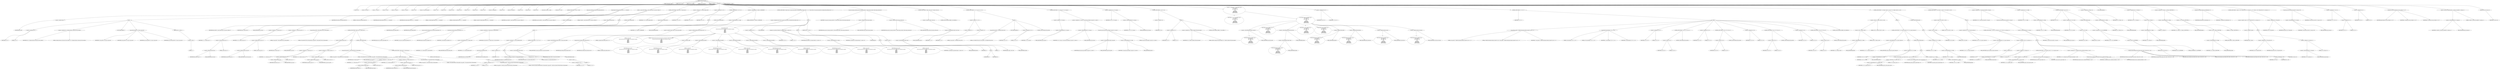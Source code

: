 digraph hostapd_notif_assoc {  
"1000124" [label = "(METHOD,hostapd_notif_assoc)" ]
"1000125" [label = "(PARAM,hostapd_data *hapd)" ]
"1000126" [label = "(PARAM,const u8 *addr)" ]
"1000127" [label = "(PARAM,const u8 *req_ies)" ]
"1000128" [label = "(PARAM,size_t req_ies_len)" ]
"1000129" [label = "(PARAM,int reassoc)" ]
"1000130" [label = "(BLOCK,,)" ]
"1000131" [label = "(LOCAL,v5: int)" ]
"1000132" [label = "(LOCAL,v6: const char *)" ]
"1000133" [label = "(LOCAL,v11: const u8 *)" ]
"1000134" [label = "(LOCAL,v12: size_t)" ]
"1000135" [label = "(LOCAL,v13: sta_info *)" ]
"1000136" [label = "(LOCAL,v14: sta_info *)" ]
"1000137" [label = "(LOCAL,v15: int)" ]
"1000138" [label = "(LOCAL,v16: wpa_state_machine *)" ]
"1000139" [label = "(LOCAL,v17: int)" ]
"1000140" [label = "(LOCAL,v18: int)" ]
"1000141" [label = "(LOCAL,v19: u32)" ]
"1000142" [label = "(LOCAL,v20: int)" ]
"1000143" [label = "(LOCAL,v21: u8 *)" ]
"1000144" [label = "(LOCAL,v22: int)" ]
"1000145" [label = "(LOCAL,v23: u32)" ]
"1000146" [label = "(LOCAL,v24: unsigned int)" ]
"1000147" [label = "(LOCAL,v25: int)" ]
"1000148" [label = "(LOCAL,v26: wpa_event)" ]
"1000149" [label = "(LOCAL,v27: int)" ]
"1000150" [label = "(LOCAL,v28: int)" ]
"1000151" [label = "(LOCAL,v29: int)" ]
"1000152" [label = "(LOCAL,elems: ieee802_11_elems)" ]
"1000153" [label = "(LOCAL,buf: u8 [ 1064 ])" ]
"1000154" [label = "(CONTROL_STRUCTURE,if ( !addr ),if ( !addr ))" ]
"1000155" [label = "(<operator>.logicalNot,!addr)" ]
"1000156" [label = "(IDENTIFIER,addr,!addr)" ]
"1000157" [label = "(BLOCK,,)" ]
"1000158" [label = "(<operator>.assignment,v5 = 2)" ]
"1000159" [label = "(IDENTIFIER,v5,v5 = 2)" ]
"1000160" [label = "(LITERAL,2,v5 = 2)" ]
"1000161" [label = "(<operator>.assignment,v6 = \"hostapd_notif_assoc: Skip event with no address\")" ]
"1000162" [label = "(IDENTIFIER,v6,v6 = \"hostapd_notif_assoc: Skip event with no address\")" ]
"1000163" [label = "(LITERAL,\"hostapd_notif_assoc: Skip event with no address\",v6 = \"hostapd_notif_assoc: Skip event with no address\")" ]
"1000164" [label = "(JUMP_TARGET,LABEL_27)" ]
"1000165" [label = "(wpa_printf,wpa_printf(v5, v6, req_ies, req_ies_len))" ]
"1000166" [label = "(IDENTIFIER,v5,wpa_printf(v5, v6, req_ies, req_ies_len))" ]
"1000167" [label = "(IDENTIFIER,v6,wpa_printf(v5, v6, req_ies, req_ies_len))" ]
"1000168" [label = "(IDENTIFIER,req_ies,wpa_printf(v5, v6, req_ies, req_ies_len))" ]
"1000169" [label = "(IDENTIFIER,req_ies_len,wpa_printf(v5, v6, req_ies, req_ies_len))" ]
"1000170" [label = "(RETURN,return -1;,return -1;)" ]
"1000171" [label = "(<operator>.minus,-1)" ]
"1000172" [label = "(LITERAL,1,-1)" ]
"1000173" [label = "(random_add_randomness,random_add_randomness(addr, 6u))" ]
"1000174" [label = "(IDENTIFIER,addr,random_add_randomness(addr, 6u))" ]
"1000175" [label = "(LITERAL,6u,random_add_randomness(addr, 6u))" ]
"1000176" [label = "(hostapd_logger,hostapd_logger(hapd, addr, 1u, 2, \"associated\"))" ]
"1000177" [label = "(IDENTIFIER,hapd,hostapd_logger(hapd, addr, 1u, 2, \"associated\"))" ]
"1000178" [label = "(IDENTIFIER,addr,hostapd_logger(hapd, addr, 1u, 2, \"associated\"))" ]
"1000179" [label = "(LITERAL,1u,hostapd_logger(hapd, addr, 1u, 2, \"associated\"))" ]
"1000180" [label = "(LITERAL,2,hostapd_logger(hapd, addr, 1u, 2, \"associated\"))" ]
"1000181" [label = "(LITERAL,\"associated\",hostapd_logger(hapd, addr, 1u, 2, \"associated\"))" ]
"1000182" [label = "(ieee802_11_parse_elems,ieee802_11_parse_elems(req_ies, req_ies_len, &elems, 0))" ]
"1000183" [label = "(IDENTIFIER,req_ies,ieee802_11_parse_elems(req_ies, req_ies_len, &elems, 0))" ]
"1000184" [label = "(IDENTIFIER,req_ies_len,ieee802_11_parse_elems(req_ies, req_ies_len, &elems, 0))" ]
"1000185" [label = "(<operator>.addressOf,&elems)" ]
"1000186" [label = "(IDENTIFIER,elems,ieee802_11_parse_elems(req_ies, req_ies_len, &elems, 0))" ]
"1000187" [label = "(LITERAL,0,ieee802_11_parse_elems(req_ies, req_ies_len, &elems, 0))" ]
"1000188" [label = "(CONTROL_STRUCTURE,if ( elems.wps_ie ),if ( elems.wps_ie ))" ]
"1000189" [label = "(<operator>.fieldAccess,elems.wps_ie)" ]
"1000190" [label = "(IDENTIFIER,elems,if ( elems.wps_ie ))" ]
"1000191" [label = "(FIELD_IDENTIFIER,wps_ie,wps_ie)" ]
"1000192" [label = "(BLOCK,,)" ]
"1000193" [label = "(<operator>.assignment,v11 = elems.wps_ie - 2)" ]
"1000194" [label = "(IDENTIFIER,v11,v11 = elems.wps_ie - 2)" ]
"1000195" [label = "(<operator>.subtraction,elems.wps_ie - 2)" ]
"1000196" [label = "(<operator>.fieldAccess,elems.wps_ie)" ]
"1000197" [label = "(IDENTIFIER,elems,elems.wps_ie - 2)" ]
"1000198" [label = "(FIELD_IDENTIFIER,wps_ie,wps_ie)" ]
"1000199" [label = "(LITERAL,2,elems.wps_ie - 2)" ]
"1000200" [label = "(<operator>.assignment,v12 = elems.wps_ie_len + 2)" ]
"1000201" [label = "(IDENTIFIER,v12,v12 = elems.wps_ie_len + 2)" ]
"1000202" [label = "(<operator>.addition,elems.wps_ie_len + 2)" ]
"1000203" [label = "(<operator>.fieldAccess,elems.wps_ie_len)" ]
"1000204" [label = "(IDENTIFIER,elems,elems.wps_ie_len + 2)" ]
"1000205" [label = "(FIELD_IDENTIFIER,wps_ie_len,wps_ie_len)" ]
"1000206" [label = "(LITERAL,2,elems.wps_ie_len + 2)" ]
"1000207" [label = "(wpa_printf,wpa_printf(2, \"STA included WPS IE in (Re)AssocReq\"))" ]
"1000208" [label = "(LITERAL,2,wpa_printf(2, \"STA included WPS IE in (Re)AssocReq\"))" ]
"1000209" [label = "(LITERAL,\"STA included WPS IE in (Re)AssocReq\",wpa_printf(2, \"STA included WPS IE in (Re)AssocReq\"))" ]
"1000210" [label = "(CONTROL_STRUCTURE,else,else)" ]
"1000211" [label = "(CONTROL_STRUCTURE,if ( elems.rsn_ie ),if ( elems.rsn_ie ))" ]
"1000212" [label = "(<operator>.fieldAccess,elems.rsn_ie)" ]
"1000213" [label = "(IDENTIFIER,elems,if ( elems.rsn_ie ))" ]
"1000214" [label = "(FIELD_IDENTIFIER,rsn_ie,rsn_ie)" ]
"1000215" [label = "(BLOCK,,)" ]
"1000216" [label = "(<operator>.assignment,v11 = elems.rsn_ie - 2)" ]
"1000217" [label = "(IDENTIFIER,v11,v11 = elems.rsn_ie - 2)" ]
"1000218" [label = "(<operator>.subtraction,elems.rsn_ie - 2)" ]
"1000219" [label = "(<operator>.fieldAccess,elems.rsn_ie)" ]
"1000220" [label = "(IDENTIFIER,elems,elems.rsn_ie - 2)" ]
"1000221" [label = "(FIELD_IDENTIFIER,rsn_ie,rsn_ie)" ]
"1000222" [label = "(LITERAL,2,elems.rsn_ie - 2)" ]
"1000223" [label = "(<operator>.assignment,v12 = elems.rsn_ie_len + 2)" ]
"1000224" [label = "(IDENTIFIER,v12,v12 = elems.rsn_ie_len + 2)" ]
"1000225" [label = "(<operator>.addition,elems.rsn_ie_len + 2)" ]
"1000226" [label = "(<operator>.fieldAccess,elems.rsn_ie_len)" ]
"1000227" [label = "(IDENTIFIER,elems,elems.rsn_ie_len + 2)" ]
"1000228" [label = "(FIELD_IDENTIFIER,rsn_ie_len,rsn_ie_len)" ]
"1000229" [label = "(LITERAL,2,elems.rsn_ie_len + 2)" ]
"1000230" [label = "(wpa_printf,wpa_printf(2, \"STA included RSN IE in (Re)AssocReq\"))" ]
"1000231" [label = "(LITERAL,2,wpa_printf(2, \"STA included RSN IE in (Re)AssocReq\"))" ]
"1000232" [label = "(LITERAL,\"STA included RSN IE in (Re)AssocReq\",wpa_printf(2, \"STA included RSN IE in (Re)AssocReq\"))" ]
"1000233" [label = "(CONTROL_STRUCTURE,else,else)" ]
"1000234" [label = "(CONTROL_STRUCTURE,if ( elems.wpa_ie ),if ( elems.wpa_ie ))" ]
"1000235" [label = "(<operator>.fieldAccess,elems.wpa_ie)" ]
"1000236" [label = "(IDENTIFIER,elems,if ( elems.wpa_ie ))" ]
"1000237" [label = "(FIELD_IDENTIFIER,wpa_ie,wpa_ie)" ]
"1000238" [label = "(BLOCK,,)" ]
"1000239" [label = "(<operator>.assignment,v11 = elems.wpa_ie - 2)" ]
"1000240" [label = "(IDENTIFIER,v11,v11 = elems.wpa_ie - 2)" ]
"1000241" [label = "(<operator>.subtraction,elems.wpa_ie - 2)" ]
"1000242" [label = "(<operator>.fieldAccess,elems.wpa_ie)" ]
"1000243" [label = "(IDENTIFIER,elems,elems.wpa_ie - 2)" ]
"1000244" [label = "(FIELD_IDENTIFIER,wpa_ie,wpa_ie)" ]
"1000245" [label = "(LITERAL,2,elems.wpa_ie - 2)" ]
"1000246" [label = "(<operator>.assignment,v12 = elems.wpa_ie_len + 2)" ]
"1000247" [label = "(IDENTIFIER,v12,v12 = elems.wpa_ie_len + 2)" ]
"1000248" [label = "(<operator>.addition,elems.wpa_ie_len + 2)" ]
"1000249" [label = "(<operator>.fieldAccess,elems.wpa_ie_len)" ]
"1000250" [label = "(IDENTIFIER,elems,elems.wpa_ie_len + 2)" ]
"1000251" [label = "(FIELD_IDENTIFIER,wpa_ie_len,wpa_ie_len)" ]
"1000252" [label = "(LITERAL,2,elems.wpa_ie_len + 2)" ]
"1000253" [label = "(wpa_printf,wpa_printf(2, \"STA included WPA IE in (Re)AssocReq\"))" ]
"1000254" [label = "(LITERAL,2,wpa_printf(2, \"STA included WPA IE in (Re)AssocReq\"))" ]
"1000255" [label = "(LITERAL,\"STA included WPA IE in (Re)AssocReq\",wpa_printf(2, \"STA included WPA IE in (Re)AssocReq\"))" ]
"1000256" [label = "(CONTROL_STRUCTURE,else,else)" ]
"1000257" [label = "(BLOCK,,)" ]
"1000258" [label = "(<operator>.assignment,v12 = 0)" ]
"1000259" [label = "(IDENTIFIER,v12,v12 = 0)" ]
"1000260" [label = "(LITERAL,0,v12 = 0)" ]
"1000261" [label = "(wpa_printf,wpa_printf(2, \"STA did not include WPS/RSN/WPA IE in (Re)AssocReq\"))" ]
"1000262" [label = "(LITERAL,2,wpa_printf(2, \"STA did not include WPS/RSN/WPA IE in (Re)AssocReq\"))" ]
"1000263" [label = "(LITERAL,\"STA did not include WPS/RSN/WPA IE in (Re)AssocReq\",wpa_printf(2, \"STA did not include WPS/RSN/WPA IE in (Re)AssocReq\"))" ]
"1000264" [label = "(<operator>.assignment,v11 = 0)" ]
"1000265" [label = "(IDENTIFIER,v11,v11 = 0)" ]
"1000266" [label = "(LITERAL,0,v11 = 0)" ]
"1000267" [label = "(<operator>.assignment,v13 = ap_get_sta(hapd, addr))" ]
"1000268" [label = "(IDENTIFIER,v13,v13 = ap_get_sta(hapd, addr))" ]
"1000269" [label = "(ap_get_sta,ap_get_sta(hapd, addr))" ]
"1000270" [label = "(IDENTIFIER,hapd,ap_get_sta(hapd, addr))" ]
"1000271" [label = "(IDENTIFIER,addr,ap_get_sta(hapd, addr))" ]
"1000272" [label = "(<operator>.assignment,v14 = v13)" ]
"1000273" [label = "(IDENTIFIER,v14,v14 = v13)" ]
"1000274" [label = "(IDENTIFIER,v13,v14 = v13)" ]
"1000275" [label = "(CONTROL_STRUCTURE,if ( v13 ),if ( v13 ))" ]
"1000276" [label = "(IDENTIFIER,v13,if ( v13 ))" ]
"1000277" [label = "(BLOCK,,)" ]
"1000278" [label = "(ap_sta_no_session_timeout,ap_sta_no_session_timeout(hapd, v13))" ]
"1000279" [label = "(IDENTIFIER,hapd,ap_sta_no_session_timeout(hapd, v13))" ]
"1000280" [label = "(IDENTIFIER,v13,ap_sta_no_session_timeout(hapd, v13))" ]
"1000281" [label = "(accounting_sta_stop,accounting_sta_stop(hapd, v14))" ]
"1000282" [label = "(IDENTIFIER,hapd,accounting_sta_stop(hapd, v14))" ]
"1000283" [label = "(IDENTIFIER,v14,accounting_sta_stop(hapd, v14))" ]
"1000284" [label = "(<operator>.assignment,v14->timeout_next = STA_NULLFUNC)" ]
"1000285" [label = "(<operator>.indirectFieldAccess,v14->timeout_next)" ]
"1000286" [label = "(IDENTIFIER,v14,v14->timeout_next = STA_NULLFUNC)" ]
"1000287" [label = "(FIELD_IDENTIFIER,timeout_next,timeout_next)" ]
"1000288" [label = "(IDENTIFIER,STA_NULLFUNC,v14->timeout_next = STA_NULLFUNC)" ]
"1000289" [label = "(CONTROL_STRUCTURE,else,else)" ]
"1000290" [label = "(BLOCK,,)" ]
"1000291" [label = "(<operator>.assignment,v14 = ap_sta_add(hapd, addr))" ]
"1000292" [label = "(IDENTIFIER,v14,v14 = ap_sta_add(hapd, addr))" ]
"1000293" [label = "(ap_sta_add,ap_sta_add(hapd, addr))" ]
"1000294" [label = "(IDENTIFIER,hapd,ap_sta_add(hapd, addr))" ]
"1000295" [label = "(IDENTIFIER,addr,ap_sta_add(hapd, addr))" ]
"1000296" [label = "(CONTROL_STRUCTURE,if ( !v14 ),if ( !v14 ))" ]
"1000297" [label = "(<operator>.logicalNot,!v14)" ]
"1000298" [label = "(IDENTIFIER,v14,!v14)" ]
"1000299" [label = "(BLOCK,,)" ]
"1000300" [label = "(hostapd_drv_sta_disassoc,hostapd_drv_sta_disassoc(hapd, addr, 5))" ]
"1000301" [label = "(IDENTIFIER,hapd,hostapd_drv_sta_disassoc(hapd, addr, 5))" ]
"1000302" [label = "(IDENTIFIER,addr,hostapd_drv_sta_disassoc(hapd, addr, 5))" ]
"1000303" [label = "(LITERAL,5,hostapd_drv_sta_disassoc(hapd, addr, 5))" ]
"1000304" [label = "(RETURN,return -1;,return -1;)" ]
"1000305" [label = "(<operator>.minus,-1)" ]
"1000306" [label = "(LITERAL,1,-1)" ]
"1000307" [label = "(<operators>.assignmentAnd,v14->flags &= 0xFFFECFFF)" ]
"1000308" [label = "(<operator>.indirectFieldAccess,v14->flags)" ]
"1000309" [label = "(IDENTIFIER,v14,v14->flags &= 0xFFFECFFF)" ]
"1000310" [label = "(FIELD_IDENTIFIER,flags,flags)" ]
"1000311" [label = "(LITERAL,0xFFFECFFF,v14->flags &= 0xFFFECFFF)" ]
"1000312" [label = "(CONTROL_STRUCTURE,if ( !hapd->iface->drv_max_acl_mac_addrs && hostapd_check_acl(hapd, addr, 0) != 1 ),if ( !hapd->iface->drv_max_acl_mac_addrs && hostapd_check_acl(hapd, addr, 0) != 1 ))" ]
"1000313" [label = "(<operator>.logicalAnd,!hapd->iface->drv_max_acl_mac_addrs && hostapd_check_acl(hapd, addr, 0) != 1)" ]
"1000314" [label = "(<operator>.logicalNot,!hapd->iface->drv_max_acl_mac_addrs)" ]
"1000315" [label = "(<operator>.indirectFieldAccess,hapd->iface->drv_max_acl_mac_addrs)" ]
"1000316" [label = "(<operator>.indirectFieldAccess,hapd->iface)" ]
"1000317" [label = "(IDENTIFIER,hapd,!hapd->iface->drv_max_acl_mac_addrs)" ]
"1000318" [label = "(FIELD_IDENTIFIER,iface,iface)" ]
"1000319" [label = "(FIELD_IDENTIFIER,drv_max_acl_mac_addrs,drv_max_acl_mac_addrs)" ]
"1000320" [label = "(<operator>.notEquals,hostapd_check_acl(hapd, addr, 0) != 1)" ]
"1000321" [label = "(hostapd_check_acl,hostapd_check_acl(hapd, addr, 0))" ]
"1000322" [label = "(IDENTIFIER,hapd,hostapd_check_acl(hapd, addr, 0))" ]
"1000323" [label = "(IDENTIFIER,addr,hostapd_check_acl(hapd, addr, 0))" ]
"1000324" [label = "(LITERAL,0,hostapd_check_acl(hapd, addr, 0))" ]
"1000325" [label = "(LITERAL,1,hostapd_check_acl(hapd, addr, 0) != 1)" ]
"1000326" [label = "(BLOCK,,)" ]
"1000327" [label = "(wpa_printf,wpa_printf(\n      3,\n      \"STA %02x:%02x:%02x:%02x:%02x:%02x not allowed to connect\",\n      *addr,\n      addr[1],\n      addr[2],\n      addr[3],\n      addr[4],\n      addr[5]))" ]
"1000328" [label = "(LITERAL,3,wpa_printf(\n      3,\n      \"STA %02x:%02x:%02x:%02x:%02x:%02x not allowed to connect\",\n      *addr,\n      addr[1],\n      addr[2],\n      addr[3],\n      addr[4],\n      addr[5]))" ]
"1000329" [label = "(LITERAL,\"STA %02x:%02x:%02x:%02x:%02x:%02x not allowed to connect\",wpa_printf(\n      3,\n      \"STA %02x:%02x:%02x:%02x:%02x:%02x not allowed to connect\",\n      *addr,\n      addr[1],\n      addr[2],\n      addr[3],\n      addr[4],\n      addr[5]))" ]
"1000330" [label = "(<operator>.indirection,*addr)" ]
"1000331" [label = "(IDENTIFIER,addr,wpa_printf(\n      3,\n      \"STA %02x:%02x:%02x:%02x:%02x:%02x not allowed to connect\",\n      *addr,\n      addr[1],\n      addr[2],\n      addr[3],\n      addr[4],\n      addr[5]))" ]
"1000332" [label = "(<operator>.indirectIndexAccess,addr[1])" ]
"1000333" [label = "(IDENTIFIER,addr,wpa_printf(\n      3,\n      \"STA %02x:%02x:%02x:%02x:%02x:%02x not allowed to connect\",\n      *addr,\n      addr[1],\n      addr[2],\n      addr[3],\n      addr[4],\n      addr[5]))" ]
"1000334" [label = "(LITERAL,1,wpa_printf(\n      3,\n      \"STA %02x:%02x:%02x:%02x:%02x:%02x not allowed to connect\",\n      *addr,\n      addr[1],\n      addr[2],\n      addr[3],\n      addr[4],\n      addr[5]))" ]
"1000335" [label = "(<operator>.indirectIndexAccess,addr[2])" ]
"1000336" [label = "(IDENTIFIER,addr,wpa_printf(\n      3,\n      \"STA %02x:%02x:%02x:%02x:%02x:%02x not allowed to connect\",\n      *addr,\n      addr[1],\n      addr[2],\n      addr[3],\n      addr[4],\n      addr[5]))" ]
"1000337" [label = "(LITERAL,2,wpa_printf(\n      3,\n      \"STA %02x:%02x:%02x:%02x:%02x:%02x not allowed to connect\",\n      *addr,\n      addr[1],\n      addr[2],\n      addr[3],\n      addr[4],\n      addr[5]))" ]
"1000338" [label = "(<operator>.indirectIndexAccess,addr[3])" ]
"1000339" [label = "(IDENTIFIER,addr,wpa_printf(\n      3,\n      \"STA %02x:%02x:%02x:%02x:%02x:%02x not allowed to connect\",\n      *addr,\n      addr[1],\n      addr[2],\n      addr[3],\n      addr[4],\n      addr[5]))" ]
"1000340" [label = "(LITERAL,3,wpa_printf(\n      3,\n      \"STA %02x:%02x:%02x:%02x:%02x:%02x not allowed to connect\",\n      *addr,\n      addr[1],\n      addr[2],\n      addr[3],\n      addr[4],\n      addr[5]))" ]
"1000341" [label = "(<operator>.indirectIndexAccess,addr[4])" ]
"1000342" [label = "(IDENTIFIER,addr,wpa_printf(\n      3,\n      \"STA %02x:%02x:%02x:%02x:%02x:%02x not allowed to connect\",\n      *addr,\n      addr[1],\n      addr[2],\n      addr[3],\n      addr[4],\n      addr[5]))" ]
"1000343" [label = "(LITERAL,4,wpa_printf(\n      3,\n      \"STA %02x:%02x:%02x:%02x:%02x:%02x not allowed to connect\",\n      *addr,\n      addr[1],\n      addr[2],\n      addr[3],\n      addr[4],\n      addr[5]))" ]
"1000344" [label = "(<operator>.indirectIndexAccess,addr[5])" ]
"1000345" [label = "(IDENTIFIER,addr,wpa_printf(\n      3,\n      \"STA %02x:%02x:%02x:%02x:%02x:%02x not allowed to connect\",\n      *addr,\n      addr[1],\n      addr[2],\n      addr[3],\n      addr[4],\n      addr[5]))" ]
"1000346" [label = "(LITERAL,5,wpa_printf(\n      3,\n      \"STA %02x:%02x:%02x:%02x:%02x:%02x not allowed to connect\",\n      *addr,\n      addr[1],\n      addr[2],\n      addr[3],\n      addr[4],\n      addr[5]))" ]
"1000347" [label = "(<operator>.assignment,v15 = 1)" ]
"1000348" [label = "(IDENTIFIER,v15,v15 = 1)" ]
"1000349" [label = "(LITERAL,1,v15 = 1)" ]
"1000350" [label = "(JUMP_TARGET,fail)" ]
"1000351" [label = "(hostapd_drv_sta_disassoc,hostapd_drv_sta_disassoc(hapd, v14->addr, v15))" ]
"1000352" [label = "(IDENTIFIER,hapd,hostapd_drv_sta_disassoc(hapd, v14->addr, v15))" ]
"1000353" [label = "(<operator>.indirectFieldAccess,v14->addr)" ]
"1000354" [label = "(IDENTIFIER,v14,hostapd_drv_sta_disassoc(hapd, v14->addr, v15))" ]
"1000355" [label = "(FIELD_IDENTIFIER,addr,addr)" ]
"1000356" [label = "(IDENTIFIER,v15,hostapd_drv_sta_disassoc(hapd, v14->addr, v15))" ]
"1000357" [label = "(BLOCK,,)" ]
"1000358" [label = "(IDENTIFIER,hapd,)" ]
"1000359" [label = "(BLOCK,,)" ]
"1000360" [label = "(IDENTIFIER,v14,)" ]
"1000361" [label = "(BLOCK,,)" ]
"1000362" [label = "(IDENTIFIER,v28,)" ]
"1000363" [label = "(IDENTIFIER,v29,)" ]
"1000364" [label = "(RETURN,return -1;,return -1;)" ]
"1000365" [label = "(<operator>.minus,-1)" ]
"1000366" [label = "(LITERAL,1,-1)" ]
"1000367" [label = "(ap_copy_sta_supp_op_classes,ap_copy_sta_supp_op_classes(v14, elems.supp_op_classes, elems.supp_op_classes_len))" ]
"1000368" [label = "(IDENTIFIER,v14,ap_copy_sta_supp_op_classes(v14, elems.supp_op_classes, elems.supp_op_classes_len))" ]
"1000369" [label = "(<operator>.fieldAccess,elems.supp_op_classes)" ]
"1000370" [label = "(IDENTIFIER,elems,ap_copy_sta_supp_op_classes(v14, elems.supp_op_classes, elems.supp_op_classes_len))" ]
"1000371" [label = "(FIELD_IDENTIFIER,supp_op_classes,supp_op_classes)" ]
"1000372" [label = "(<operator>.fieldAccess,elems.supp_op_classes_len)" ]
"1000373" [label = "(IDENTIFIER,elems,ap_copy_sta_supp_op_classes(v14, elems.supp_op_classes, elems.supp_op_classes_len))" ]
"1000374" [label = "(FIELD_IDENTIFIER,supp_op_classes_len,supp_op_classes_len)" ]
"1000375" [label = "(CONTROL_STRUCTURE,if ( !hapd->conf->wpa ),if ( !hapd->conf->wpa ))" ]
"1000376" [label = "(<operator>.logicalNot,!hapd->conf->wpa)" ]
"1000377" [label = "(<operator>.indirectFieldAccess,hapd->conf->wpa)" ]
"1000378" [label = "(<operator>.indirectFieldAccess,hapd->conf)" ]
"1000379" [label = "(IDENTIFIER,hapd,!hapd->conf->wpa)" ]
"1000380" [label = "(FIELD_IDENTIFIER,conf,conf)" ]
"1000381" [label = "(FIELD_IDENTIFIER,wpa,wpa)" ]
"1000382" [label = "(CONTROL_STRUCTURE,goto LABEL_51;,goto LABEL_51;)" ]
"1000383" [label = "(CONTROL_STRUCTURE,if ( !v11 || !v12 ),if ( !v11 || !v12 ))" ]
"1000384" [label = "(<operator>.logicalOr,!v11 || !v12)" ]
"1000385" [label = "(<operator>.logicalNot,!v11)" ]
"1000386" [label = "(IDENTIFIER,v11,!v11)" ]
"1000387" [label = "(<operator>.logicalNot,!v12)" ]
"1000388" [label = "(IDENTIFIER,v12,!v12)" ]
"1000389" [label = "(BLOCK,,)" ]
"1000390" [label = "(wpa_printf,wpa_printf(2, \"No WPA/RSN IE from STA\"))" ]
"1000391" [label = "(LITERAL,2,wpa_printf(2, \"No WPA/RSN IE from STA\"))" ]
"1000392" [label = "(LITERAL,\"No WPA/RSN IE from STA\",wpa_printf(2, \"No WPA/RSN IE from STA\"))" ]
"1000393" [label = "(JUMP_TARGET,LABEL_33)" ]
"1000394" [label = "(<operator>.assignment,v15 = 13)" ]
"1000395" [label = "(IDENTIFIER,v15,v15 = 13)" ]
"1000396" [label = "(LITERAL,13,v15 = 13)" ]
"1000397" [label = "(CONTROL_STRUCTURE,goto fail;,goto fail;)" ]
"1000398" [label = "(CONTROL_STRUCTURE,if ( !v14->wpa_sm ),if ( !v14->wpa_sm ))" ]
"1000399" [label = "(<operator>.logicalNot,!v14->wpa_sm)" ]
"1000400" [label = "(<operator>.indirectFieldAccess,v14->wpa_sm)" ]
"1000401" [label = "(IDENTIFIER,v14,!v14->wpa_sm)" ]
"1000402" [label = "(FIELD_IDENTIFIER,wpa_sm,wpa_sm)" ]
"1000403" [label = "(<operator>.assignment,v14->wpa_sm = wpa_auth_sta_init(hapd->wpa_auth, v14->addr, 0))" ]
"1000404" [label = "(<operator>.indirectFieldAccess,v14->wpa_sm)" ]
"1000405" [label = "(IDENTIFIER,v14,v14->wpa_sm = wpa_auth_sta_init(hapd->wpa_auth, v14->addr, 0))" ]
"1000406" [label = "(FIELD_IDENTIFIER,wpa_sm,wpa_sm)" ]
"1000407" [label = "(wpa_auth_sta_init,wpa_auth_sta_init(hapd->wpa_auth, v14->addr, 0))" ]
"1000408" [label = "(<operator>.indirectFieldAccess,hapd->wpa_auth)" ]
"1000409" [label = "(IDENTIFIER,hapd,wpa_auth_sta_init(hapd->wpa_auth, v14->addr, 0))" ]
"1000410" [label = "(FIELD_IDENTIFIER,wpa_auth,wpa_auth)" ]
"1000411" [label = "(<operator>.indirectFieldAccess,v14->addr)" ]
"1000412" [label = "(IDENTIFIER,v14,wpa_auth_sta_init(hapd->wpa_auth, v14->addr, 0))" ]
"1000413" [label = "(FIELD_IDENTIFIER,addr,addr)" ]
"1000414" [label = "(LITERAL,0,wpa_auth_sta_init(hapd->wpa_auth, v14->addr, 0))" ]
"1000415" [label = "(<operator>.assignment,v16 = v14->wpa_sm)" ]
"1000416" [label = "(IDENTIFIER,v16,v16 = v14->wpa_sm)" ]
"1000417" [label = "(<operator>.indirectFieldAccess,v14->wpa_sm)" ]
"1000418" [label = "(IDENTIFIER,v14,v16 = v14->wpa_sm)" ]
"1000419" [label = "(FIELD_IDENTIFIER,wpa_sm,wpa_sm)" ]
"1000420" [label = "(CONTROL_STRUCTURE,if ( !v16 ),if ( !v16 ))" ]
"1000421" [label = "(<operator>.logicalNot,!v16)" ]
"1000422" [label = "(IDENTIFIER,v16,!v16)" ]
"1000423" [label = "(BLOCK,,)" ]
"1000424" [label = "(<operator>.assignment,v5 = 5)" ]
"1000425" [label = "(IDENTIFIER,v5,v5 = 5)" ]
"1000426" [label = "(LITERAL,5,v5 = 5)" ]
"1000427" [label = "(<operator>.assignment,v6 = \"Failed to initialize WPA state machine\")" ]
"1000428" [label = "(IDENTIFIER,v6,v6 = \"Failed to initialize WPA state machine\")" ]
"1000429" [label = "(LITERAL,\"Failed to initialize WPA state machine\",v6 = \"Failed to initialize WPA state machine\")" ]
"1000430" [label = "(CONTROL_STRUCTURE,goto LABEL_27;,goto LABEL_27;)" ]
"1000431" [label = "(<operator>.assignment,v17 = wpa_validate_wpa_ie(\n          hapd->wpa_auth,\n          v16,\n          hapd->iface->freq,\n          v11,\n          v12,\n          elems.mdie,\n          elems.mdie_len,\n          elems.owe_dh,\n          elems.owe_dh_len))" ]
"1000432" [label = "(IDENTIFIER,v17,v17 = wpa_validate_wpa_ie(\n          hapd->wpa_auth,\n          v16,\n          hapd->iface->freq,\n          v11,\n          v12,\n          elems.mdie,\n          elems.mdie_len,\n          elems.owe_dh,\n          elems.owe_dh_len))" ]
"1000433" [label = "(wpa_validate_wpa_ie,wpa_validate_wpa_ie(\n          hapd->wpa_auth,\n          v16,\n          hapd->iface->freq,\n          v11,\n          v12,\n          elems.mdie,\n          elems.mdie_len,\n          elems.owe_dh,\n          elems.owe_dh_len))" ]
"1000434" [label = "(<operator>.indirectFieldAccess,hapd->wpa_auth)" ]
"1000435" [label = "(IDENTIFIER,hapd,wpa_validate_wpa_ie(\n          hapd->wpa_auth,\n          v16,\n          hapd->iface->freq,\n          v11,\n          v12,\n          elems.mdie,\n          elems.mdie_len,\n          elems.owe_dh,\n          elems.owe_dh_len))" ]
"1000436" [label = "(FIELD_IDENTIFIER,wpa_auth,wpa_auth)" ]
"1000437" [label = "(IDENTIFIER,v16,wpa_validate_wpa_ie(\n          hapd->wpa_auth,\n          v16,\n          hapd->iface->freq,\n          v11,\n          v12,\n          elems.mdie,\n          elems.mdie_len,\n          elems.owe_dh,\n          elems.owe_dh_len))" ]
"1000438" [label = "(<operator>.indirectFieldAccess,hapd->iface->freq)" ]
"1000439" [label = "(<operator>.indirectFieldAccess,hapd->iface)" ]
"1000440" [label = "(IDENTIFIER,hapd,wpa_validate_wpa_ie(\n          hapd->wpa_auth,\n          v16,\n          hapd->iface->freq,\n          v11,\n          v12,\n          elems.mdie,\n          elems.mdie_len,\n          elems.owe_dh,\n          elems.owe_dh_len))" ]
"1000441" [label = "(FIELD_IDENTIFIER,iface,iface)" ]
"1000442" [label = "(FIELD_IDENTIFIER,freq,freq)" ]
"1000443" [label = "(IDENTIFIER,v11,wpa_validate_wpa_ie(\n          hapd->wpa_auth,\n          v16,\n          hapd->iface->freq,\n          v11,\n          v12,\n          elems.mdie,\n          elems.mdie_len,\n          elems.owe_dh,\n          elems.owe_dh_len))" ]
"1000444" [label = "(IDENTIFIER,v12,wpa_validate_wpa_ie(\n          hapd->wpa_auth,\n          v16,\n          hapd->iface->freq,\n          v11,\n          v12,\n          elems.mdie,\n          elems.mdie_len,\n          elems.owe_dh,\n          elems.owe_dh_len))" ]
"1000445" [label = "(<operator>.fieldAccess,elems.mdie)" ]
"1000446" [label = "(IDENTIFIER,elems,wpa_validate_wpa_ie(\n          hapd->wpa_auth,\n          v16,\n          hapd->iface->freq,\n          v11,\n          v12,\n          elems.mdie,\n          elems.mdie_len,\n          elems.owe_dh,\n          elems.owe_dh_len))" ]
"1000447" [label = "(FIELD_IDENTIFIER,mdie,mdie)" ]
"1000448" [label = "(<operator>.fieldAccess,elems.mdie_len)" ]
"1000449" [label = "(IDENTIFIER,elems,wpa_validate_wpa_ie(\n          hapd->wpa_auth,\n          v16,\n          hapd->iface->freq,\n          v11,\n          v12,\n          elems.mdie,\n          elems.mdie_len,\n          elems.owe_dh,\n          elems.owe_dh_len))" ]
"1000450" [label = "(FIELD_IDENTIFIER,mdie_len,mdie_len)" ]
"1000451" [label = "(<operator>.fieldAccess,elems.owe_dh)" ]
"1000452" [label = "(IDENTIFIER,elems,wpa_validate_wpa_ie(\n          hapd->wpa_auth,\n          v16,\n          hapd->iface->freq,\n          v11,\n          v12,\n          elems.mdie,\n          elems.mdie_len,\n          elems.owe_dh,\n          elems.owe_dh_len))" ]
"1000453" [label = "(FIELD_IDENTIFIER,owe_dh,owe_dh)" ]
"1000454" [label = "(<operator>.fieldAccess,elems.owe_dh_len)" ]
"1000455" [label = "(IDENTIFIER,elems,wpa_validate_wpa_ie(\n          hapd->wpa_auth,\n          v16,\n          hapd->iface->freq,\n          v11,\n          v12,\n          elems.mdie,\n          elems.mdie_len,\n          elems.owe_dh,\n          elems.owe_dh_len))" ]
"1000456" [label = "(FIELD_IDENTIFIER,owe_dh_len,owe_dh_len)" ]
"1000457" [label = "(<operator>.assignment,v18 = v17)" ]
"1000458" [label = "(IDENTIFIER,v18,v18 = v17)" ]
"1000459" [label = "(IDENTIFIER,v17,v18 = v17)" ]
"1000460" [label = "(CONTROL_STRUCTURE,if ( v17 ),if ( v17 ))" ]
"1000461" [label = "(IDENTIFIER,v17,if ( v17 ))" ]
"1000462" [label = "(BLOCK,,)" ]
"1000463" [label = "(wpa_printf,wpa_printf(2, \"WPA/RSN information element rejected? (res %u)\", v17))" ]
"1000464" [label = "(LITERAL,2,wpa_printf(2, \"WPA/RSN information element rejected? (res %u)\", v17))" ]
"1000465" [label = "(LITERAL,\"WPA/RSN information element rejected? (res %u)\",wpa_printf(2, \"WPA/RSN information element rejected? (res %u)\", v17))" ]
"1000466" [label = "(IDENTIFIER,v17,wpa_printf(2, \"WPA/RSN information element rejected? (res %u)\", v17))" ]
"1000467" [label = "(wpa_hexdump,wpa_hexdump(2, \"IE\", v11, v12))" ]
"1000468" [label = "(LITERAL,2,wpa_hexdump(2, \"IE\", v11, v12))" ]
"1000469" [label = "(LITERAL,\"IE\",wpa_hexdump(2, \"IE\", v11, v12))" ]
"1000470" [label = "(IDENTIFIER,v11,wpa_hexdump(2, \"IE\", v11, v12))" ]
"1000471" [label = "(IDENTIFIER,v12,wpa_hexdump(2, \"IE\", v11, v12))" ]
"1000472" [label = "(<operator>.assignment,v15 = 18)" ]
"1000473" [label = "(IDENTIFIER,v15,v15 = 18)" ]
"1000474" [label = "(LITERAL,18,v15 = 18)" ]
"1000475" [label = "(CONTROL_STRUCTURE,if ( v18 == 2 ),if ( v18 == 2 ))" ]
"1000476" [label = "(<operator>.equals,v18 == 2)" ]
"1000477" [label = "(IDENTIFIER,v18,v18 == 2)" ]
"1000478" [label = "(LITERAL,2,v18 == 2)" ]
"1000479" [label = "(CONTROL_STRUCTURE,goto fail;,goto fail;)" ]
"1000480" [label = "(<operator>.assignment,v15 = 19)" ]
"1000481" [label = "(IDENTIFIER,v15,v15 = 19)" ]
"1000482" [label = "(LITERAL,19,v15 = 19)" ]
"1000483" [label = "(CONTROL_STRUCTURE,if ( v18 == 3 ),if ( v18 == 3 ))" ]
"1000484" [label = "(<operator>.equals,v18 == 3)" ]
"1000485" [label = "(IDENTIFIER,v18,v18 == 3)" ]
"1000486" [label = "(LITERAL,3,v18 == 3)" ]
"1000487" [label = "(CONTROL_STRUCTURE,goto fail;,goto fail;)" ]
"1000488" [label = "(<operator>.assignment,v15 = 20)" ]
"1000489" [label = "(IDENTIFIER,v15,v15 = 20)" ]
"1000490" [label = "(LITERAL,20,v15 = 20)" ]
"1000491" [label = "(CONTROL_STRUCTURE,if ( v18 == 4 ),if ( v18 == 4 ))" ]
"1000492" [label = "(<operator>.equals,v18 == 4)" ]
"1000493" [label = "(IDENTIFIER,v18,v18 == 4)" ]
"1000494" [label = "(LITERAL,4,v18 == 4)" ]
"1000495" [label = "(CONTROL_STRUCTURE,goto fail;,goto fail;)" ]
"1000496" [label = "(<operator>.assignment,v15 = 24)" ]
"1000497" [label = "(IDENTIFIER,v15,v15 = 24)" ]
"1000498" [label = "(LITERAL,24,v15 = 24)" ]
"1000499" [label = "(CONTROL_STRUCTURE,if ( v18 == 8 ),if ( v18 == 8 ))" ]
"1000500" [label = "(<operator>.equals,v18 == 8)" ]
"1000501" [label = "(IDENTIFIER,v18,v18 == 8)" ]
"1000502" [label = "(LITERAL,8,v18 == 8)" ]
"1000503" [label = "(CONTROL_STRUCTURE,goto fail;,goto fail;)" ]
"1000504" [label = "(CONTROL_STRUCTURE,goto LABEL_33;,goto LABEL_33;)" ]
"1000505" [label = "(CONTROL_STRUCTURE,if ( (v14->flags & 0x402) == 1026 ),if ( (v14->flags & 0x402) == 1026 ))" ]
"1000506" [label = "(<operator>.equals,(v14->flags & 0x402) == 1026)" ]
"1000507" [label = "(<operator>.and,v14->flags & 0x402)" ]
"1000508" [label = "(<operator>.indirectFieldAccess,v14->flags)" ]
"1000509" [label = "(IDENTIFIER,v14,v14->flags & 0x402)" ]
"1000510" [label = "(FIELD_IDENTIFIER,flags,flags)" ]
"1000511" [label = "(LITERAL,0x402,v14->flags & 0x402)" ]
"1000512" [label = "(LITERAL,1026,(v14->flags & 0x402) == 1026)" ]
"1000513" [label = "(BLOCK,,)" ]
"1000514" [label = "(CONTROL_STRUCTURE,if ( v14->sa_query_timed_out ),if ( v14->sa_query_timed_out ))" ]
"1000515" [label = "(<operator>.indirectFieldAccess,v14->sa_query_timed_out)" ]
"1000516" [label = "(IDENTIFIER,v14,if ( v14->sa_query_timed_out ))" ]
"1000517" [label = "(FIELD_IDENTIFIER,sa_query_timed_out,sa_query_timed_out)" ]
"1000518" [label = "(BLOCK,,)" ]
"1000519" [label = "(<operator>.assignment,v19 = v14->flags)" ]
"1000520" [label = "(IDENTIFIER,v19,v19 = v14->flags)" ]
"1000521" [label = "(<operator>.indirectFieldAccess,v14->flags)" ]
"1000522" [label = "(IDENTIFIER,v14,v19 = v14->flags)" ]
"1000523" [label = "(FIELD_IDENTIFIER,flags,flags)" ]
"1000524" [label = "(CONTROL_STRUCTURE,else,else)" ]
"1000525" [label = "(BLOCK,,)" ]
"1000526" [label = "(CONTROL_STRUCTURE,if ( v14->sa_query_count > 0 ),if ( v14->sa_query_count > 0 ))" ]
"1000527" [label = "(<operator>.greaterThan,v14->sa_query_count > 0)" ]
"1000528" [label = "(<operator>.indirectFieldAccess,v14->sa_query_count)" ]
"1000529" [label = "(IDENTIFIER,v14,v14->sa_query_count > 0)" ]
"1000530" [label = "(FIELD_IDENTIFIER,sa_query_count,sa_query_count)" ]
"1000531" [label = "(LITERAL,0,v14->sa_query_count > 0)" ]
"1000532" [label = "(ap_check_sa_query_timeout,ap_check_sa_query_timeout(hapd, v14))" ]
"1000533" [label = "(IDENTIFIER,hapd,ap_check_sa_query_timeout(hapd, v14))" ]
"1000534" [label = "(IDENTIFIER,v14,ap_check_sa_query_timeout(hapd, v14))" ]
"1000535" [label = "(<operator>.assignment,v19 = v14->flags)" ]
"1000536" [label = "(IDENTIFIER,v19,v19 = v14->flags)" ]
"1000537" [label = "(<operator>.indirectFieldAccess,v14->flags)" ]
"1000538" [label = "(IDENTIFIER,v14,v19 = v14->flags)" ]
"1000539" [label = "(FIELD_IDENTIFIER,flags,flags)" ]
"1000540" [label = "(CONTROL_STRUCTURE,else,else)" ]
"1000541" [label = "(BLOCK,,)" ]
"1000542" [label = "(<operator>.assignment,v19 = v14->flags)" ]
"1000543" [label = "(IDENTIFIER,v19,v19 = v14->flags)" ]
"1000544" [label = "(<operator>.indirectFieldAccess,v14->flags)" ]
"1000545" [label = "(IDENTIFIER,v14,v19 = v14->flags)" ]
"1000546" [label = "(FIELD_IDENTIFIER,flags,flags)" ]
"1000547" [label = "(CONTROL_STRUCTURE,if ( (v19 & 0x402) == 1026 ),if ( (v19 & 0x402) == 1026 ))" ]
"1000548" [label = "(<operator>.equals,(v19 & 0x402) == 1026)" ]
"1000549" [label = "(<operator>.and,v19 & 0x402)" ]
"1000550" [label = "(IDENTIFIER,v19,v19 & 0x402)" ]
"1000551" [label = "(LITERAL,0x402,v19 & 0x402)" ]
"1000552" [label = "(LITERAL,1026,(v19 & 0x402) == 1026)" ]
"1000553" [label = "(BLOCK,,)" ]
"1000554" [label = "(<operator>.assignment,v20 = v14->sa_query_timed_out)" ]
"1000555" [label = "(IDENTIFIER,v20,v20 = v14->sa_query_timed_out)" ]
"1000556" [label = "(<operator>.indirectFieldAccess,v14->sa_query_timed_out)" ]
"1000557" [label = "(IDENTIFIER,v14,v20 = v14->sa_query_timed_out)" ]
"1000558" [label = "(FIELD_IDENTIFIER,sa_query_timed_out,sa_query_timed_out)" ]
"1000559" [label = "(CONTROL_STRUCTURE,if ( !v20 && v14->auth_alg != 2 ),if ( !v20 && v14->auth_alg != 2 ))" ]
"1000560" [label = "(<operator>.logicalAnd,!v20 && v14->auth_alg != 2)" ]
"1000561" [label = "(<operator>.logicalNot,!v20)" ]
"1000562" [label = "(IDENTIFIER,v20,!v20)" ]
"1000563" [label = "(<operator>.notEquals,v14->auth_alg != 2)" ]
"1000564" [label = "(<operator>.indirectFieldAccess,v14->auth_alg)" ]
"1000565" [label = "(IDENTIFIER,v14,v14->auth_alg != 2)" ]
"1000566" [label = "(FIELD_IDENTIFIER,auth_alg,auth_alg)" ]
"1000567" [label = "(LITERAL,2,v14->auth_alg != 2)" ]
"1000568" [label = "(BLOCK,,)" ]
"1000569" [label = "(CONTROL_STRUCTURE,if ( !v14->sa_query_count ),if ( !v14->sa_query_count ))" ]
"1000570" [label = "(<operator>.logicalNot,!v14->sa_query_count)" ]
"1000571" [label = "(<operator>.indirectFieldAccess,v14->sa_query_count)" ]
"1000572" [label = "(IDENTIFIER,v14,!v14->sa_query_count)" ]
"1000573" [label = "(FIELD_IDENTIFIER,sa_query_count,sa_query_count)" ]
"1000574" [label = "(ap_sta_start_sa_query,ap_sta_start_sa_query(hapd, v14))" ]
"1000575" [label = "(IDENTIFIER,hapd,ap_sta_start_sa_query(hapd, v14))" ]
"1000576" [label = "(IDENTIFIER,v14,ap_sta_start_sa_query(hapd, v14))" ]
"1000577" [label = "(<operator>.assignment,v21 = hostapd_eid_assoc_comeback_time(hapd, v14, buf))" ]
"1000578" [label = "(IDENTIFIER,v21,v21 = hostapd_eid_assoc_comeback_time(hapd, v14, buf))" ]
"1000579" [label = "(hostapd_eid_assoc_comeback_time,hostapd_eid_assoc_comeback_time(hapd, v14, buf))" ]
"1000580" [label = "(IDENTIFIER,hapd,hostapd_eid_assoc_comeback_time(hapd, v14, buf))" ]
"1000581" [label = "(IDENTIFIER,v14,hostapd_eid_assoc_comeback_time(hapd, v14, buf))" ]
"1000582" [label = "(IDENTIFIER,buf,hostapd_eid_assoc_comeback_time(hapd, v14, buf))" ]
"1000583" [label = "(hostapd_sta_assoc,hostapd_sta_assoc(hapd, addr, reassoc, 0x1Eu, buf, v21 - buf))" ]
"1000584" [label = "(IDENTIFIER,hapd,hostapd_sta_assoc(hapd, addr, reassoc, 0x1Eu, buf, v21 - buf))" ]
"1000585" [label = "(IDENTIFIER,addr,hostapd_sta_assoc(hapd, addr, reassoc, 0x1Eu, buf, v21 - buf))" ]
"1000586" [label = "(IDENTIFIER,reassoc,hostapd_sta_assoc(hapd, addr, reassoc, 0x1Eu, buf, v21 - buf))" ]
"1000587" [label = "(LITERAL,0x1Eu,hostapd_sta_assoc(hapd, addr, reassoc, 0x1Eu, buf, v21 - buf))" ]
"1000588" [label = "(IDENTIFIER,buf,hostapd_sta_assoc(hapd, addr, reassoc, 0x1Eu, buf, v21 - buf))" ]
"1000589" [label = "(<operator>.subtraction,v21 - buf)" ]
"1000590" [label = "(IDENTIFIER,v21,v21 - buf)" ]
"1000591" [label = "(IDENTIFIER,buf,v21 - buf)" ]
"1000592" [label = "(RETURN,return v20;,return v20;)" ]
"1000593" [label = "(IDENTIFIER,v20,return v20;)" ]
"1000594" [label = "(<operator>.assignment,v22 = wpa_auth_uses_mfp(v14->wpa_sm))" ]
"1000595" [label = "(IDENTIFIER,v22,v22 = wpa_auth_uses_mfp(v14->wpa_sm))" ]
"1000596" [label = "(wpa_auth_uses_mfp,wpa_auth_uses_mfp(v14->wpa_sm))" ]
"1000597" [label = "(<operator>.indirectFieldAccess,v14->wpa_sm)" ]
"1000598" [label = "(IDENTIFIER,v14,wpa_auth_uses_mfp(v14->wpa_sm))" ]
"1000599" [label = "(FIELD_IDENTIFIER,wpa_sm,wpa_sm)" ]
"1000600" [label = "(<operator>.assignment,v23 = v14->flags)" ]
"1000601" [label = "(IDENTIFIER,v23,v23 = v14->flags)" ]
"1000602" [label = "(<operator>.indirectFieldAccess,v14->flags)" ]
"1000603" [label = "(IDENTIFIER,v14,v23 = v14->flags)" ]
"1000604" [label = "(FIELD_IDENTIFIER,flags,flags)" ]
"1000605" [label = "(CONTROL_STRUCTURE,if ( v22 ),if ( v22 ))" ]
"1000606" [label = "(IDENTIFIER,v22,if ( v22 ))" ]
"1000607" [label = "(<operator>.assignment,v24 = v23 | 0x400)" ]
"1000608" [label = "(IDENTIFIER,v24,v24 = v23 | 0x400)" ]
"1000609" [label = "(<operator>.or,v23 | 0x400)" ]
"1000610" [label = "(IDENTIFIER,v23,v23 | 0x400)" ]
"1000611" [label = "(LITERAL,0x400,v23 | 0x400)" ]
"1000612" [label = "(CONTROL_STRUCTURE,else,else)" ]
"1000613" [label = "(<operator>.assignment,v24 = v23 & 0xFFFFFBFF)" ]
"1000614" [label = "(IDENTIFIER,v24,v24 = v23 & 0xFFFFFBFF)" ]
"1000615" [label = "(<operator>.and,v23 & 0xFFFFFBFF)" ]
"1000616" [label = "(IDENTIFIER,v23,v23 & 0xFFFFFBFF)" ]
"1000617" [label = "(LITERAL,0xFFFFFBFF,v23 & 0xFFFFFBFF)" ]
"1000618" [label = "(<operator>.assignment,v14->flags = v24)" ]
"1000619" [label = "(<operator>.indirectFieldAccess,v14->flags)" ]
"1000620" [label = "(IDENTIFIER,v14,v14->flags = v24)" ]
"1000621" [label = "(FIELD_IDENTIFIER,flags,flags)" ]
"1000622" [label = "(IDENTIFIER,v24,v14->flags = v24)" ]
"1000623" [label = "(JUMP_TARGET,LABEL_51)" ]
"1000624" [label = "(<operator>.assignment,v25 = v14->flags & 2)" ]
"1000625" [label = "(IDENTIFIER,v25,v25 = v14->flags & 2)" ]
"1000626" [label = "(<operator>.and,v14->flags & 2)" ]
"1000627" [label = "(<operator>.indirectFieldAccess,v14->flags)" ]
"1000628" [label = "(IDENTIFIER,v14,v14->flags & 2)" ]
"1000629" [label = "(FIELD_IDENTIFIER,flags,flags)" ]
"1000630" [label = "(LITERAL,2,v14->flags & 2)" ]
"1000631" [label = "(<operator>.assignment,v14->flags = v14->flags & 0xFFF7FFFF | 3)" ]
"1000632" [label = "(<operator>.indirectFieldAccess,v14->flags)" ]
"1000633" [label = "(IDENTIFIER,v14,v14->flags = v14->flags & 0xFFF7FFFF | 3)" ]
"1000634" [label = "(FIELD_IDENTIFIER,flags,flags)" ]
"1000635" [label = "(<operator>.or,v14->flags & 0xFFF7FFFF | 3)" ]
"1000636" [label = "(<operator>.and,v14->flags & 0xFFF7FFFF)" ]
"1000637" [label = "(<operator>.indirectFieldAccess,v14->flags)" ]
"1000638" [label = "(IDENTIFIER,v14,v14->flags & 0xFFF7FFFF)" ]
"1000639" [label = "(FIELD_IDENTIFIER,flags,flags)" ]
"1000640" [label = "(LITERAL,0xFFF7FFFF,v14->flags & 0xFFF7FFFF)" ]
"1000641" [label = "(LITERAL,3,v14->flags & 0xFFF7FFFF | 3)" ]
"1000642" [label = "(hostapd_set_sta_flags,hostapd_set_sta_flags(hapd, v14))" ]
"1000643" [label = "(IDENTIFIER,hapd,hostapd_set_sta_flags(hapd, v14))" ]
"1000644" [label = "(IDENTIFIER,v14,hostapd_set_sta_flags(hapd, v14))" ]
"1000645" [label = "(CONTROL_STRUCTURE,if ( !reassoc || (v26 = WPA_ASSOC_FT, v14->auth_alg != 2) ),if ( !reassoc || (v26 = WPA_ASSOC_FT, v14->auth_alg != 2) ))" ]
"1000646" [label = "(<operator>.logicalOr,!reassoc || (v26 = WPA_ASSOC_FT, v14->auth_alg != 2))" ]
"1000647" [label = "(<operator>.logicalNot,!reassoc)" ]
"1000648" [label = "(IDENTIFIER,reassoc,!reassoc)" ]
"1000649" [label = "(BLOCK,,)" ]
"1000650" [label = "(<operator>.assignment,v26 = WPA_ASSOC_FT)" ]
"1000651" [label = "(IDENTIFIER,v26,v26 = WPA_ASSOC_FT)" ]
"1000652" [label = "(IDENTIFIER,WPA_ASSOC_FT,v26 = WPA_ASSOC_FT)" ]
"1000653" [label = "(<operator>.notEquals,v14->auth_alg != 2)" ]
"1000654" [label = "(<operator>.indirectFieldAccess,v14->auth_alg)" ]
"1000655" [label = "(IDENTIFIER,v14,v14->auth_alg != 2)" ]
"1000656" [label = "(FIELD_IDENTIFIER,auth_alg,auth_alg)" ]
"1000657" [label = "(LITERAL,2,v14->auth_alg != 2)" ]
"1000658" [label = "(<operator>.assignment,v26 = WPA_ASSOC)" ]
"1000659" [label = "(IDENTIFIER,v26,v26 = WPA_ASSOC)" ]
"1000660" [label = "(IDENTIFIER,WPA_ASSOC,v26 = WPA_ASSOC)" ]
"1000661" [label = "(wpa_auth_sm_event,wpa_auth_sm_event(v14->wpa_sm, v26))" ]
"1000662" [label = "(<operator>.indirectFieldAccess,v14->wpa_sm)" ]
"1000663" [label = "(IDENTIFIER,v14,wpa_auth_sm_event(v14->wpa_sm, v26))" ]
"1000664" [label = "(FIELD_IDENTIFIER,wpa_sm,wpa_sm)" ]
"1000665" [label = "(IDENTIFIER,v26,wpa_auth_sm_event(v14->wpa_sm, v26))" ]
"1000666" [label = "(<operator>.assignment,v27 = v25 != 0)" ]
"1000667" [label = "(IDENTIFIER,v27,v27 = v25 != 0)" ]
"1000668" [label = "(<operator>.notEquals,v25 != 0)" ]
"1000669" [label = "(IDENTIFIER,v25,v25 != 0)" ]
"1000670" [label = "(LITERAL,0,v25 != 0)" ]
"1000671" [label = "(<operator>.assignment,v20 = 0)" ]
"1000672" [label = "(IDENTIFIER,v20,v20 = 0)" ]
"1000673" [label = "(LITERAL,0,v20 = 0)" ]
"1000674" [label = "(hostapd_new_assoc_sta,hostapd_new_assoc_sta(hapd, v14, v27))" ]
"1000675" [label = "(IDENTIFIER,hapd,hostapd_new_assoc_sta(hapd, v14, v27))" ]
"1000676" [label = "(IDENTIFIER,v14,hostapd_new_assoc_sta(hapd, v14, v27))" ]
"1000677" [label = "(IDENTIFIER,v27,hostapd_new_assoc_sta(hapd, v14, v27))" ]
"1000678" [label = "(ieee802_1x_notify_port_enabled,ieee802_1x_notify_port_enabled(v14->eapol_sm, 1))" ]
"1000679" [label = "(<operator>.indirectFieldAccess,v14->eapol_sm)" ]
"1000680" [label = "(IDENTIFIER,v14,ieee802_1x_notify_port_enabled(v14->eapol_sm, 1))" ]
"1000681" [label = "(FIELD_IDENTIFIER,eapol_sm,eapol_sm)" ]
"1000682" [label = "(LITERAL,1,ieee802_1x_notify_port_enabled(v14->eapol_sm, 1))" ]
"1000683" [label = "(RETURN,return v20;,return v20;)" ]
"1000684" [label = "(IDENTIFIER,v20,return v20;)" ]
"1000685" [label = "(METHOD_RETURN,int __fastcall)" ]
  "1000124" -> "1000125" 
  "1000124" -> "1000126" 
  "1000124" -> "1000127" 
  "1000124" -> "1000128" 
  "1000124" -> "1000129" 
  "1000124" -> "1000130" 
  "1000124" -> "1000685" 
  "1000130" -> "1000131" 
  "1000130" -> "1000132" 
  "1000130" -> "1000133" 
  "1000130" -> "1000134" 
  "1000130" -> "1000135" 
  "1000130" -> "1000136" 
  "1000130" -> "1000137" 
  "1000130" -> "1000138" 
  "1000130" -> "1000139" 
  "1000130" -> "1000140" 
  "1000130" -> "1000141" 
  "1000130" -> "1000142" 
  "1000130" -> "1000143" 
  "1000130" -> "1000144" 
  "1000130" -> "1000145" 
  "1000130" -> "1000146" 
  "1000130" -> "1000147" 
  "1000130" -> "1000148" 
  "1000130" -> "1000149" 
  "1000130" -> "1000150" 
  "1000130" -> "1000151" 
  "1000130" -> "1000152" 
  "1000130" -> "1000153" 
  "1000130" -> "1000154" 
  "1000130" -> "1000173" 
  "1000130" -> "1000176" 
  "1000130" -> "1000182" 
  "1000130" -> "1000188" 
  "1000130" -> "1000267" 
  "1000130" -> "1000272" 
  "1000130" -> "1000275" 
  "1000130" -> "1000307" 
  "1000130" -> "1000312" 
  "1000130" -> "1000367" 
  "1000130" -> "1000375" 
  "1000130" -> "1000383" 
  "1000130" -> "1000398" 
  "1000130" -> "1000415" 
  "1000130" -> "1000420" 
  "1000130" -> "1000431" 
  "1000130" -> "1000457" 
  "1000130" -> "1000460" 
  "1000130" -> "1000505" 
  "1000130" -> "1000547" 
  "1000130" -> "1000594" 
  "1000130" -> "1000600" 
  "1000130" -> "1000605" 
  "1000130" -> "1000618" 
  "1000130" -> "1000623" 
  "1000130" -> "1000624" 
  "1000130" -> "1000631" 
  "1000130" -> "1000642" 
  "1000130" -> "1000645" 
  "1000130" -> "1000661" 
  "1000130" -> "1000666" 
  "1000130" -> "1000671" 
  "1000130" -> "1000674" 
  "1000130" -> "1000678" 
  "1000130" -> "1000683" 
  "1000154" -> "1000155" 
  "1000154" -> "1000157" 
  "1000155" -> "1000156" 
  "1000157" -> "1000158" 
  "1000157" -> "1000161" 
  "1000157" -> "1000164" 
  "1000157" -> "1000165" 
  "1000157" -> "1000170" 
  "1000158" -> "1000159" 
  "1000158" -> "1000160" 
  "1000161" -> "1000162" 
  "1000161" -> "1000163" 
  "1000165" -> "1000166" 
  "1000165" -> "1000167" 
  "1000165" -> "1000168" 
  "1000165" -> "1000169" 
  "1000170" -> "1000171" 
  "1000171" -> "1000172" 
  "1000173" -> "1000174" 
  "1000173" -> "1000175" 
  "1000176" -> "1000177" 
  "1000176" -> "1000178" 
  "1000176" -> "1000179" 
  "1000176" -> "1000180" 
  "1000176" -> "1000181" 
  "1000182" -> "1000183" 
  "1000182" -> "1000184" 
  "1000182" -> "1000185" 
  "1000182" -> "1000187" 
  "1000185" -> "1000186" 
  "1000188" -> "1000189" 
  "1000188" -> "1000192" 
  "1000188" -> "1000210" 
  "1000189" -> "1000190" 
  "1000189" -> "1000191" 
  "1000192" -> "1000193" 
  "1000192" -> "1000200" 
  "1000192" -> "1000207" 
  "1000193" -> "1000194" 
  "1000193" -> "1000195" 
  "1000195" -> "1000196" 
  "1000195" -> "1000199" 
  "1000196" -> "1000197" 
  "1000196" -> "1000198" 
  "1000200" -> "1000201" 
  "1000200" -> "1000202" 
  "1000202" -> "1000203" 
  "1000202" -> "1000206" 
  "1000203" -> "1000204" 
  "1000203" -> "1000205" 
  "1000207" -> "1000208" 
  "1000207" -> "1000209" 
  "1000210" -> "1000211" 
  "1000211" -> "1000212" 
  "1000211" -> "1000215" 
  "1000211" -> "1000233" 
  "1000212" -> "1000213" 
  "1000212" -> "1000214" 
  "1000215" -> "1000216" 
  "1000215" -> "1000223" 
  "1000215" -> "1000230" 
  "1000216" -> "1000217" 
  "1000216" -> "1000218" 
  "1000218" -> "1000219" 
  "1000218" -> "1000222" 
  "1000219" -> "1000220" 
  "1000219" -> "1000221" 
  "1000223" -> "1000224" 
  "1000223" -> "1000225" 
  "1000225" -> "1000226" 
  "1000225" -> "1000229" 
  "1000226" -> "1000227" 
  "1000226" -> "1000228" 
  "1000230" -> "1000231" 
  "1000230" -> "1000232" 
  "1000233" -> "1000234" 
  "1000234" -> "1000235" 
  "1000234" -> "1000238" 
  "1000234" -> "1000256" 
  "1000235" -> "1000236" 
  "1000235" -> "1000237" 
  "1000238" -> "1000239" 
  "1000238" -> "1000246" 
  "1000238" -> "1000253" 
  "1000239" -> "1000240" 
  "1000239" -> "1000241" 
  "1000241" -> "1000242" 
  "1000241" -> "1000245" 
  "1000242" -> "1000243" 
  "1000242" -> "1000244" 
  "1000246" -> "1000247" 
  "1000246" -> "1000248" 
  "1000248" -> "1000249" 
  "1000248" -> "1000252" 
  "1000249" -> "1000250" 
  "1000249" -> "1000251" 
  "1000253" -> "1000254" 
  "1000253" -> "1000255" 
  "1000256" -> "1000257" 
  "1000257" -> "1000258" 
  "1000257" -> "1000261" 
  "1000257" -> "1000264" 
  "1000258" -> "1000259" 
  "1000258" -> "1000260" 
  "1000261" -> "1000262" 
  "1000261" -> "1000263" 
  "1000264" -> "1000265" 
  "1000264" -> "1000266" 
  "1000267" -> "1000268" 
  "1000267" -> "1000269" 
  "1000269" -> "1000270" 
  "1000269" -> "1000271" 
  "1000272" -> "1000273" 
  "1000272" -> "1000274" 
  "1000275" -> "1000276" 
  "1000275" -> "1000277" 
  "1000275" -> "1000289" 
  "1000277" -> "1000278" 
  "1000277" -> "1000281" 
  "1000277" -> "1000284" 
  "1000278" -> "1000279" 
  "1000278" -> "1000280" 
  "1000281" -> "1000282" 
  "1000281" -> "1000283" 
  "1000284" -> "1000285" 
  "1000284" -> "1000288" 
  "1000285" -> "1000286" 
  "1000285" -> "1000287" 
  "1000289" -> "1000290" 
  "1000290" -> "1000291" 
  "1000290" -> "1000296" 
  "1000291" -> "1000292" 
  "1000291" -> "1000293" 
  "1000293" -> "1000294" 
  "1000293" -> "1000295" 
  "1000296" -> "1000297" 
  "1000296" -> "1000299" 
  "1000297" -> "1000298" 
  "1000299" -> "1000300" 
  "1000299" -> "1000304" 
  "1000300" -> "1000301" 
  "1000300" -> "1000302" 
  "1000300" -> "1000303" 
  "1000304" -> "1000305" 
  "1000305" -> "1000306" 
  "1000307" -> "1000308" 
  "1000307" -> "1000311" 
  "1000308" -> "1000309" 
  "1000308" -> "1000310" 
  "1000312" -> "1000313" 
  "1000312" -> "1000326" 
  "1000313" -> "1000314" 
  "1000313" -> "1000320" 
  "1000314" -> "1000315" 
  "1000315" -> "1000316" 
  "1000315" -> "1000319" 
  "1000316" -> "1000317" 
  "1000316" -> "1000318" 
  "1000320" -> "1000321" 
  "1000320" -> "1000325" 
  "1000321" -> "1000322" 
  "1000321" -> "1000323" 
  "1000321" -> "1000324" 
  "1000326" -> "1000327" 
  "1000326" -> "1000347" 
  "1000326" -> "1000350" 
  "1000326" -> "1000351" 
  "1000326" -> "1000357" 
  "1000326" -> "1000364" 
  "1000327" -> "1000328" 
  "1000327" -> "1000329" 
  "1000327" -> "1000330" 
  "1000327" -> "1000332" 
  "1000327" -> "1000335" 
  "1000327" -> "1000338" 
  "1000327" -> "1000341" 
  "1000327" -> "1000344" 
  "1000330" -> "1000331" 
  "1000332" -> "1000333" 
  "1000332" -> "1000334" 
  "1000335" -> "1000336" 
  "1000335" -> "1000337" 
  "1000338" -> "1000339" 
  "1000338" -> "1000340" 
  "1000341" -> "1000342" 
  "1000341" -> "1000343" 
  "1000344" -> "1000345" 
  "1000344" -> "1000346" 
  "1000347" -> "1000348" 
  "1000347" -> "1000349" 
  "1000351" -> "1000352" 
  "1000351" -> "1000353" 
  "1000351" -> "1000356" 
  "1000353" -> "1000354" 
  "1000353" -> "1000355" 
  "1000357" -> "1000358" 
  "1000357" -> "1000359" 
  "1000359" -> "1000360" 
  "1000359" -> "1000361" 
  "1000361" -> "1000362" 
  "1000361" -> "1000363" 
  "1000364" -> "1000365" 
  "1000365" -> "1000366" 
  "1000367" -> "1000368" 
  "1000367" -> "1000369" 
  "1000367" -> "1000372" 
  "1000369" -> "1000370" 
  "1000369" -> "1000371" 
  "1000372" -> "1000373" 
  "1000372" -> "1000374" 
  "1000375" -> "1000376" 
  "1000375" -> "1000382" 
  "1000376" -> "1000377" 
  "1000377" -> "1000378" 
  "1000377" -> "1000381" 
  "1000378" -> "1000379" 
  "1000378" -> "1000380" 
  "1000383" -> "1000384" 
  "1000383" -> "1000389" 
  "1000384" -> "1000385" 
  "1000384" -> "1000387" 
  "1000385" -> "1000386" 
  "1000387" -> "1000388" 
  "1000389" -> "1000390" 
  "1000389" -> "1000393" 
  "1000389" -> "1000394" 
  "1000389" -> "1000397" 
  "1000390" -> "1000391" 
  "1000390" -> "1000392" 
  "1000394" -> "1000395" 
  "1000394" -> "1000396" 
  "1000398" -> "1000399" 
  "1000398" -> "1000403" 
  "1000399" -> "1000400" 
  "1000400" -> "1000401" 
  "1000400" -> "1000402" 
  "1000403" -> "1000404" 
  "1000403" -> "1000407" 
  "1000404" -> "1000405" 
  "1000404" -> "1000406" 
  "1000407" -> "1000408" 
  "1000407" -> "1000411" 
  "1000407" -> "1000414" 
  "1000408" -> "1000409" 
  "1000408" -> "1000410" 
  "1000411" -> "1000412" 
  "1000411" -> "1000413" 
  "1000415" -> "1000416" 
  "1000415" -> "1000417" 
  "1000417" -> "1000418" 
  "1000417" -> "1000419" 
  "1000420" -> "1000421" 
  "1000420" -> "1000423" 
  "1000421" -> "1000422" 
  "1000423" -> "1000424" 
  "1000423" -> "1000427" 
  "1000423" -> "1000430" 
  "1000424" -> "1000425" 
  "1000424" -> "1000426" 
  "1000427" -> "1000428" 
  "1000427" -> "1000429" 
  "1000431" -> "1000432" 
  "1000431" -> "1000433" 
  "1000433" -> "1000434" 
  "1000433" -> "1000437" 
  "1000433" -> "1000438" 
  "1000433" -> "1000443" 
  "1000433" -> "1000444" 
  "1000433" -> "1000445" 
  "1000433" -> "1000448" 
  "1000433" -> "1000451" 
  "1000433" -> "1000454" 
  "1000434" -> "1000435" 
  "1000434" -> "1000436" 
  "1000438" -> "1000439" 
  "1000438" -> "1000442" 
  "1000439" -> "1000440" 
  "1000439" -> "1000441" 
  "1000445" -> "1000446" 
  "1000445" -> "1000447" 
  "1000448" -> "1000449" 
  "1000448" -> "1000450" 
  "1000451" -> "1000452" 
  "1000451" -> "1000453" 
  "1000454" -> "1000455" 
  "1000454" -> "1000456" 
  "1000457" -> "1000458" 
  "1000457" -> "1000459" 
  "1000460" -> "1000461" 
  "1000460" -> "1000462" 
  "1000462" -> "1000463" 
  "1000462" -> "1000467" 
  "1000462" -> "1000472" 
  "1000462" -> "1000475" 
  "1000462" -> "1000480" 
  "1000462" -> "1000483" 
  "1000462" -> "1000488" 
  "1000462" -> "1000491" 
  "1000462" -> "1000496" 
  "1000462" -> "1000499" 
  "1000462" -> "1000504" 
  "1000463" -> "1000464" 
  "1000463" -> "1000465" 
  "1000463" -> "1000466" 
  "1000467" -> "1000468" 
  "1000467" -> "1000469" 
  "1000467" -> "1000470" 
  "1000467" -> "1000471" 
  "1000472" -> "1000473" 
  "1000472" -> "1000474" 
  "1000475" -> "1000476" 
  "1000475" -> "1000479" 
  "1000476" -> "1000477" 
  "1000476" -> "1000478" 
  "1000480" -> "1000481" 
  "1000480" -> "1000482" 
  "1000483" -> "1000484" 
  "1000483" -> "1000487" 
  "1000484" -> "1000485" 
  "1000484" -> "1000486" 
  "1000488" -> "1000489" 
  "1000488" -> "1000490" 
  "1000491" -> "1000492" 
  "1000491" -> "1000495" 
  "1000492" -> "1000493" 
  "1000492" -> "1000494" 
  "1000496" -> "1000497" 
  "1000496" -> "1000498" 
  "1000499" -> "1000500" 
  "1000499" -> "1000503" 
  "1000500" -> "1000501" 
  "1000500" -> "1000502" 
  "1000505" -> "1000506" 
  "1000505" -> "1000513" 
  "1000505" -> "1000540" 
  "1000506" -> "1000507" 
  "1000506" -> "1000512" 
  "1000507" -> "1000508" 
  "1000507" -> "1000511" 
  "1000508" -> "1000509" 
  "1000508" -> "1000510" 
  "1000513" -> "1000514" 
  "1000514" -> "1000515" 
  "1000514" -> "1000518" 
  "1000514" -> "1000524" 
  "1000515" -> "1000516" 
  "1000515" -> "1000517" 
  "1000518" -> "1000519" 
  "1000519" -> "1000520" 
  "1000519" -> "1000521" 
  "1000521" -> "1000522" 
  "1000521" -> "1000523" 
  "1000524" -> "1000525" 
  "1000525" -> "1000526" 
  "1000525" -> "1000535" 
  "1000526" -> "1000527" 
  "1000526" -> "1000532" 
  "1000527" -> "1000528" 
  "1000527" -> "1000531" 
  "1000528" -> "1000529" 
  "1000528" -> "1000530" 
  "1000532" -> "1000533" 
  "1000532" -> "1000534" 
  "1000535" -> "1000536" 
  "1000535" -> "1000537" 
  "1000537" -> "1000538" 
  "1000537" -> "1000539" 
  "1000540" -> "1000541" 
  "1000541" -> "1000542" 
  "1000542" -> "1000543" 
  "1000542" -> "1000544" 
  "1000544" -> "1000545" 
  "1000544" -> "1000546" 
  "1000547" -> "1000548" 
  "1000547" -> "1000553" 
  "1000548" -> "1000549" 
  "1000548" -> "1000552" 
  "1000549" -> "1000550" 
  "1000549" -> "1000551" 
  "1000553" -> "1000554" 
  "1000553" -> "1000559" 
  "1000554" -> "1000555" 
  "1000554" -> "1000556" 
  "1000556" -> "1000557" 
  "1000556" -> "1000558" 
  "1000559" -> "1000560" 
  "1000559" -> "1000568" 
  "1000560" -> "1000561" 
  "1000560" -> "1000563" 
  "1000561" -> "1000562" 
  "1000563" -> "1000564" 
  "1000563" -> "1000567" 
  "1000564" -> "1000565" 
  "1000564" -> "1000566" 
  "1000568" -> "1000569" 
  "1000568" -> "1000577" 
  "1000568" -> "1000583" 
  "1000568" -> "1000592" 
  "1000569" -> "1000570" 
  "1000569" -> "1000574" 
  "1000570" -> "1000571" 
  "1000571" -> "1000572" 
  "1000571" -> "1000573" 
  "1000574" -> "1000575" 
  "1000574" -> "1000576" 
  "1000577" -> "1000578" 
  "1000577" -> "1000579" 
  "1000579" -> "1000580" 
  "1000579" -> "1000581" 
  "1000579" -> "1000582" 
  "1000583" -> "1000584" 
  "1000583" -> "1000585" 
  "1000583" -> "1000586" 
  "1000583" -> "1000587" 
  "1000583" -> "1000588" 
  "1000583" -> "1000589" 
  "1000589" -> "1000590" 
  "1000589" -> "1000591" 
  "1000592" -> "1000593" 
  "1000594" -> "1000595" 
  "1000594" -> "1000596" 
  "1000596" -> "1000597" 
  "1000597" -> "1000598" 
  "1000597" -> "1000599" 
  "1000600" -> "1000601" 
  "1000600" -> "1000602" 
  "1000602" -> "1000603" 
  "1000602" -> "1000604" 
  "1000605" -> "1000606" 
  "1000605" -> "1000607" 
  "1000605" -> "1000612" 
  "1000607" -> "1000608" 
  "1000607" -> "1000609" 
  "1000609" -> "1000610" 
  "1000609" -> "1000611" 
  "1000612" -> "1000613" 
  "1000613" -> "1000614" 
  "1000613" -> "1000615" 
  "1000615" -> "1000616" 
  "1000615" -> "1000617" 
  "1000618" -> "1000619" 
  "1000618" -> "1000622" 
  "1000619" -> "1000620" 
  "1000619" -> "1000621" 
  "1000624" -> "1000625" 
  "1000624" -> "1000626" 
  "1000626" -> "1000627" 
  "1000626" -> "1000630" 
  "1000627" -> "1000628" 
  "1000627" -> "1000629" 
  "1000631" -> "1000632" 
  "1000631" -> "1000635" 
  "1000632" -> "1000633" 
  "1000632" -> "1000634" 
  "1000635" -> "1000636" 
  "1000635" -> "1000641" 
  "1000636" -> "1000637" 
  "1000636" -> "1000640" 
  "1000637" -> "1000638" 
  "1000637" -> "1000639" 
  "1000642" -> "1000643" 
  "1000642" -> "1000644" 
  "1000645" -> "1000646" 
  "1000645" -> "1000658" 
  "1000646" -> "1000647" 
  "1000646" -> "1000649" 
  "1000647" -> "1000648" 
  "1000649" -> "1000650" 
  "1000649" -> "1000653" 
  "1000650" -> "1000651" 
  "1000650" -> "1000652" 
  "1000653" -> "1000654" 
  "1000653" -> "1000657" 
  "1000654" -> "1000655" 
  "1000654" -> "1000656" 
  "1000658" -> "1000659" 
  "1000658" -> "1000660" 
  "1000661" -> "1000662" 
  "1000661" -> "1000665" 
  "1000662" -> "1000663" 
  "1000662" -> "1000664" 
  "1000666" -> "1000667" 
  "1000666" -> "1000668" 
  "1000668" -> "1000669" 
  "1000668" -> "1000670" 
  "1000671" -> "1000672" 
  "1000671" -> "1000673" 
  "1000674" -> "1000675" 
  "1000674" -> "1000676" 
  "1000674" -> "1000677" 
  "1000678" -> "1000679" 
  "1000678" -> "1000682" 
  "1000679" -> "1000680" 
  "1000679" -> "1000681" 
  "1000683" -> "1000684" 
}
